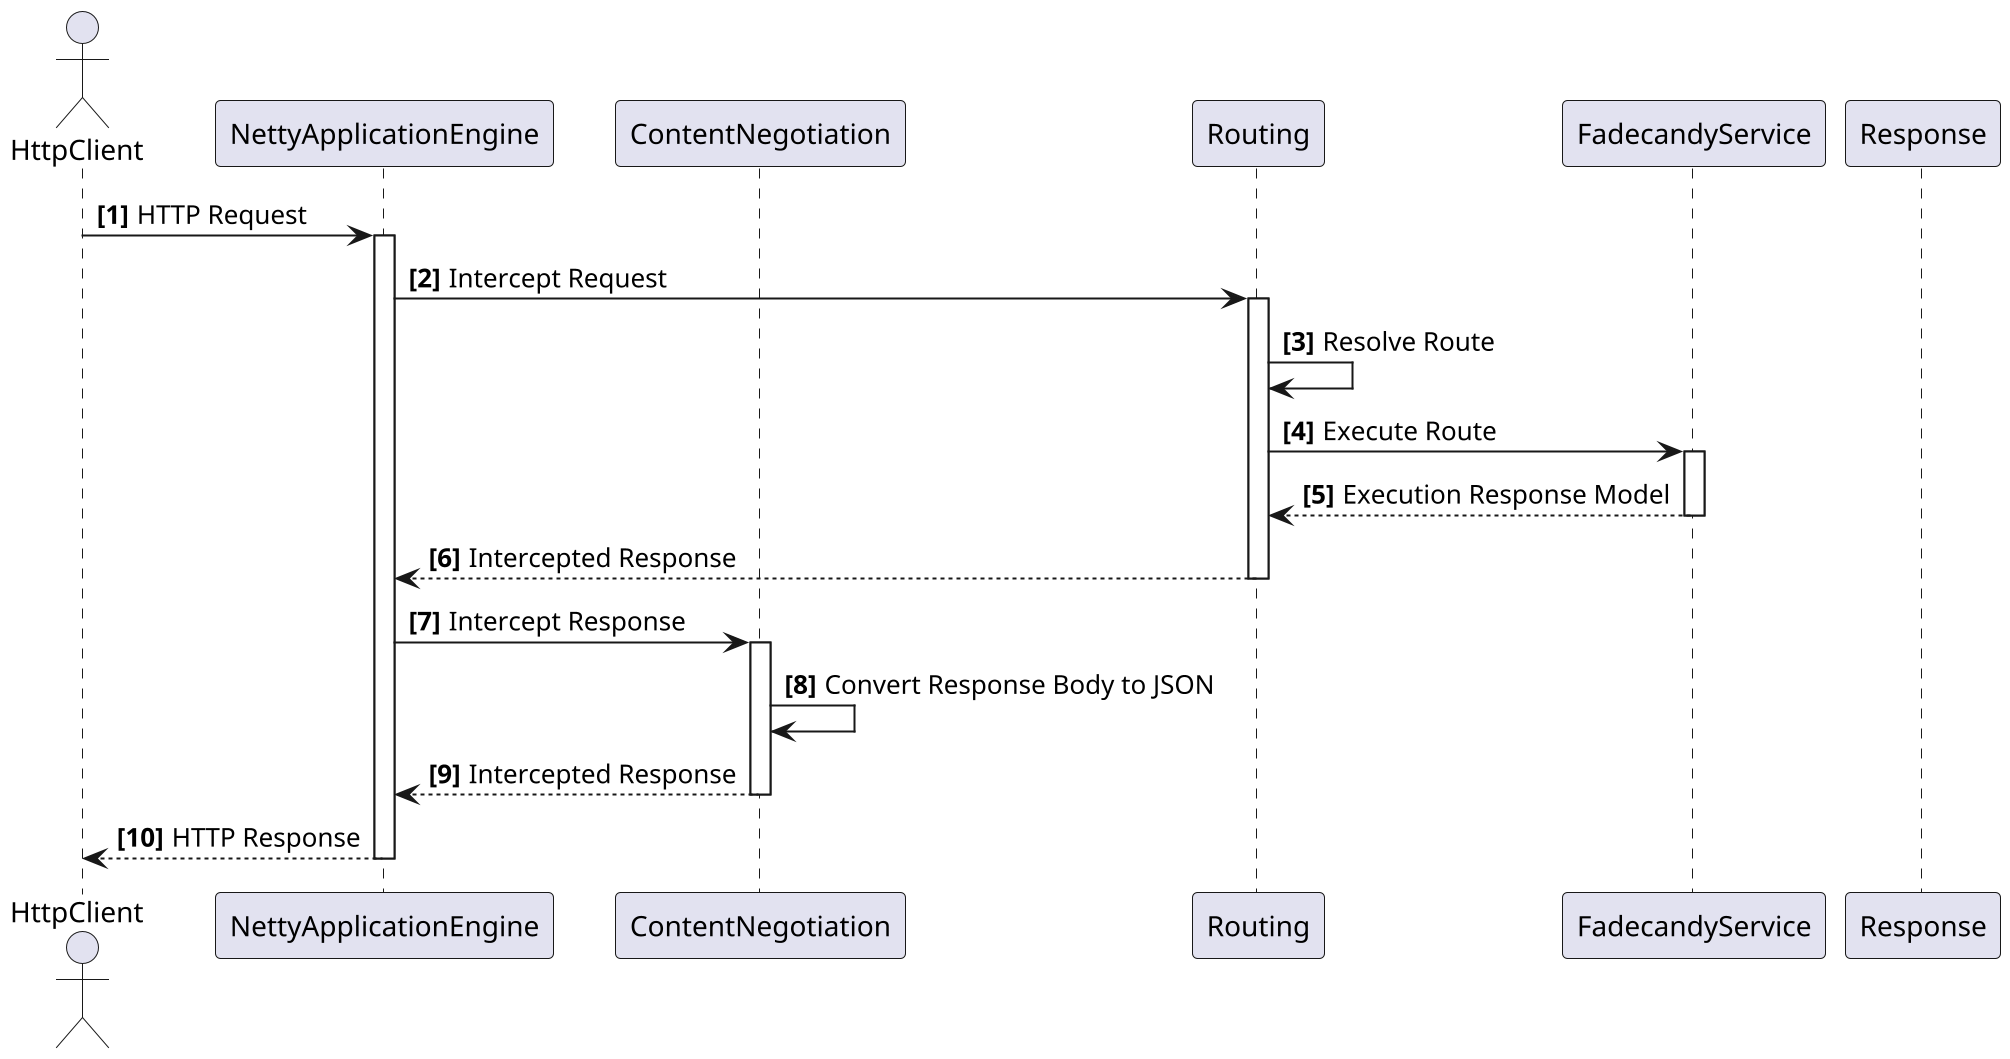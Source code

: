 @startuml Fadecandy REST
scale 2
autonumber "<b>[0]"

actor HttpClient
participant NettyApplicationEngine
participant ContentNegotiation
participant Routing
participant FadecandyService
participant Response

HttpClient -> NettyApplicationEngine : HTTP Request
activate NettyApplicationEngine
NettyApplicationEngine -> Routing : Intercept Request
activate Routing
Routing -> Routing : Resolve Route
Routing -> FadecandyService : Execute Route
activate FadecandyService
Routing <-- FadecandyService : Execution Response Model 
deactivate FadecandyService
NettyApplicationEngine <-- Routing : Intercepted Response
deactivate Routing
NettyApplicationEngine -> ContentNegotiation : Intercept Response
activate ContentNegotiation
ContentNegotiation -> ContentNegotiation : Convert Response Body to JSON
NettyApplicationEngine <-- ContentNegotiation : Intercepted Response
deactivate ContentNegotiation
HttpClient <-- NettyApplicationEngine : HTTP Response
deactivate NettyApplicationEngine


@enduml